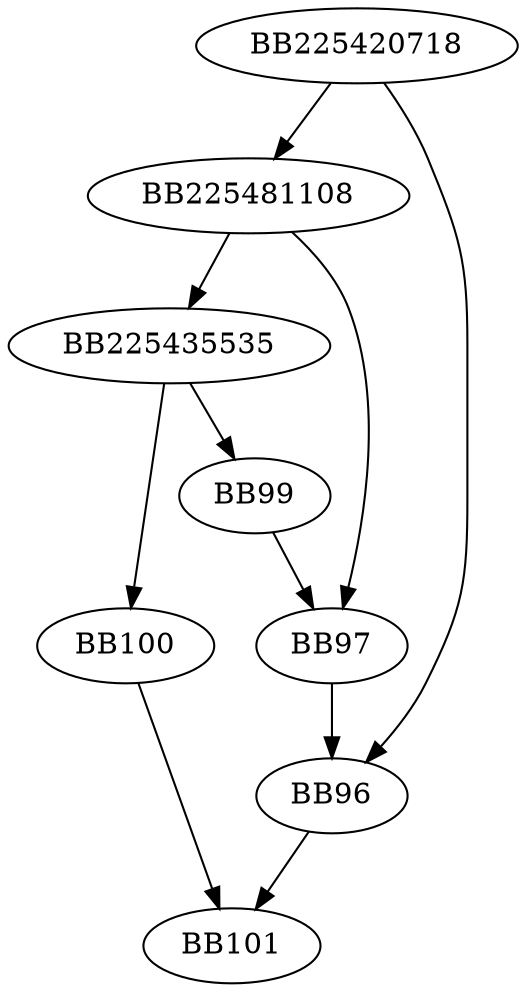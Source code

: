 digraph G{
	BB225420718->BB225481108;
	BB225420718->BB96;
	BB225481108->BB97;
	BB225481108->BB225435535;
	BB225435535->BB99;
	BB225435535->BB100;
	BB100->BB101;
	BB99->BB97;
	BB97->BB96;
	BB96->BB101;
}
